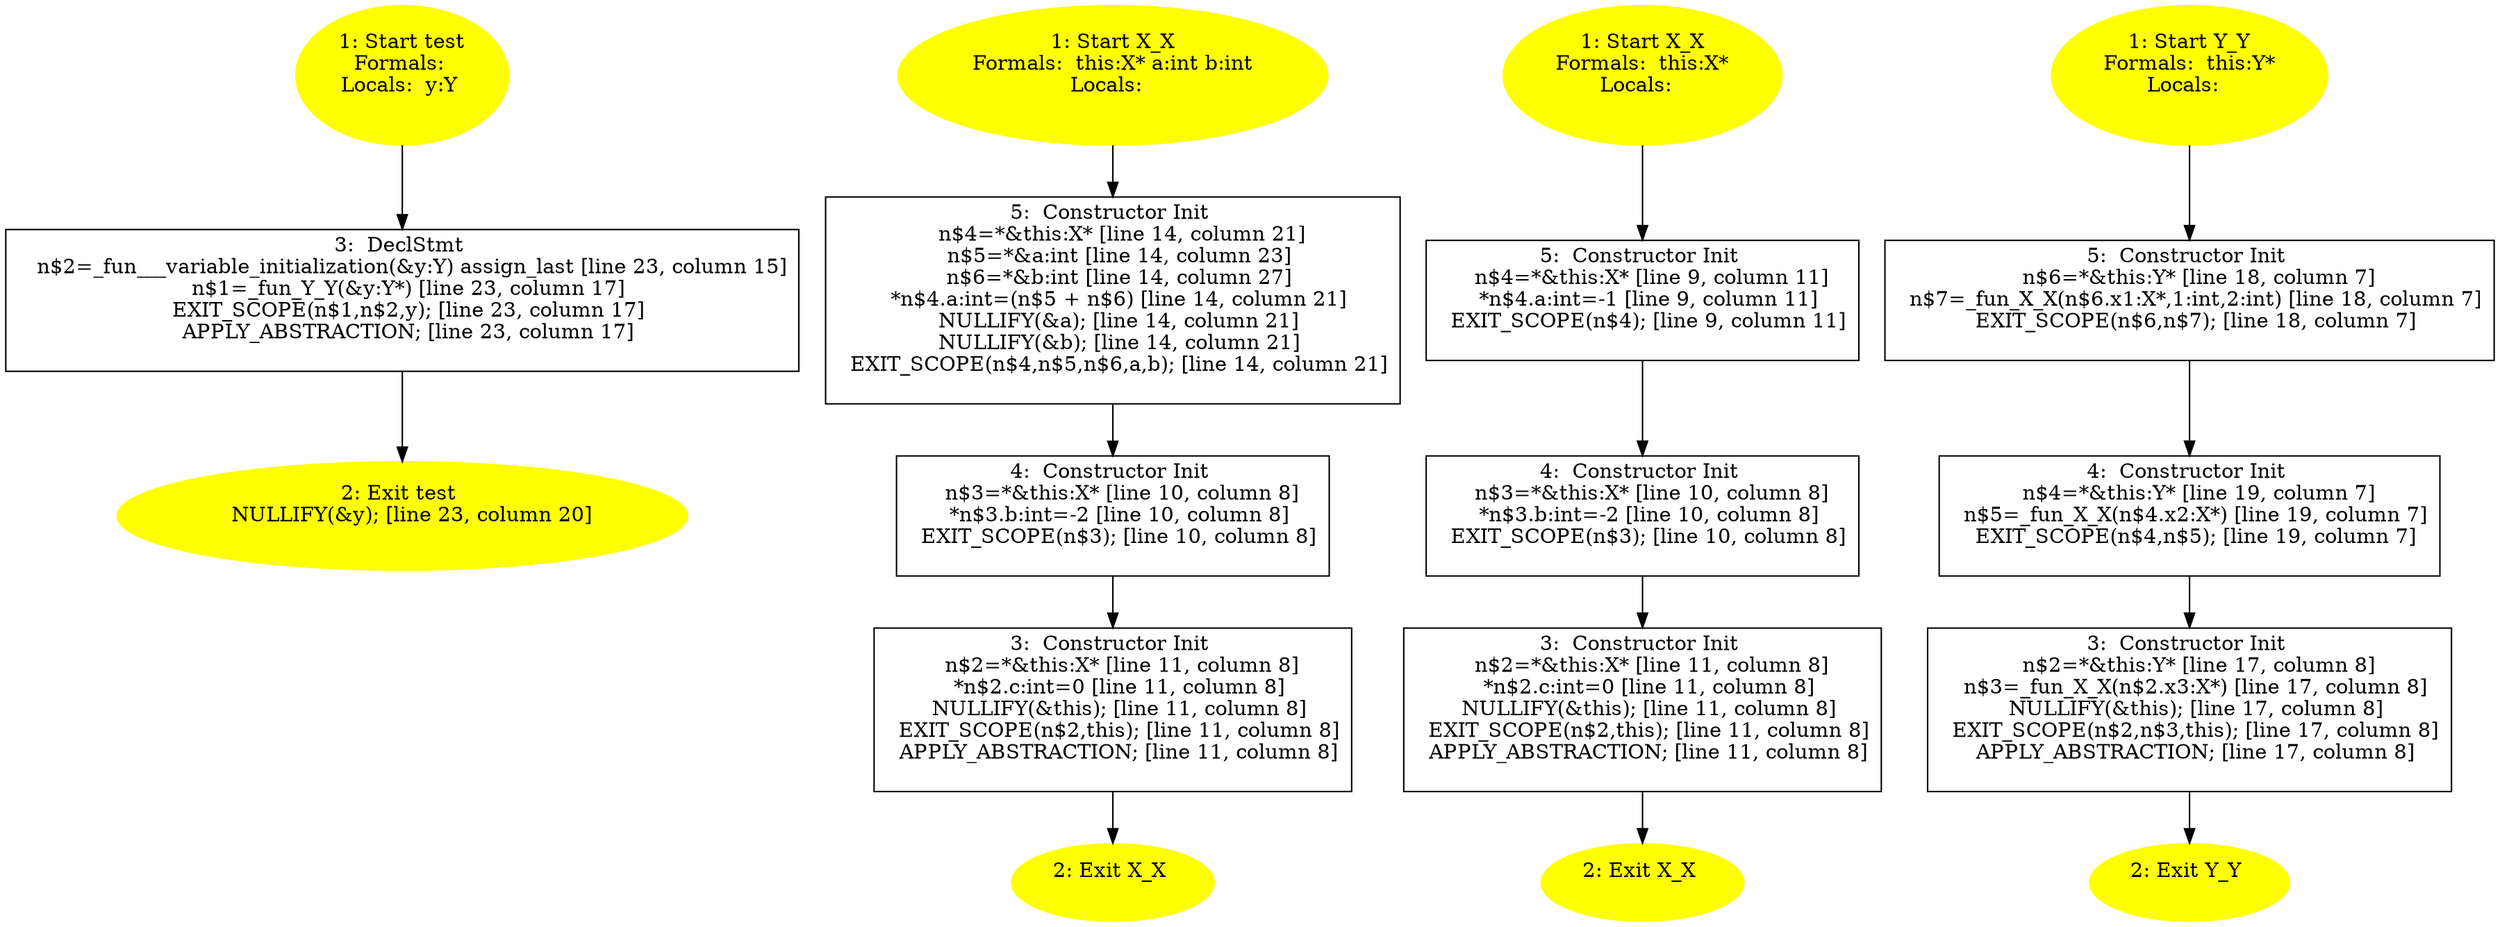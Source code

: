 /* @generated */
digraph cfg {
"test#18241244337164948030.afc14f193ad97442f67ac7183be789bc_1" [label="1: Start test\nFormals: \nLocals:  y:Y \n  " color=yellow style=filled]
	

	 "test#18241244337164948030.afc14f193ad97442f67ac7183be789bc_1" -> "test#18241244337164948030.afc14f193ad97442f67ac7183be789bc_3" ;
"test#18241244337164948030.afc14f193ad97442f67ac7183be789bc_2" [label="2: Exit test \n   NULLIFY(&y); [line 23, column 20]\n " color=yellow style=filled]
	

"test#18241244337164948030.afc14f193ad97442f67ac7183be789bc_3" [label="3:  DeclStmt \n   n$2=_fun___variable_initialization(&y:Y) assign_last [line 23, column 15]\n  n$1=_fun_Y_Y(&y:Y*) [line 23, column 17]\n  EXIT_SCOPE(n$1,n$2,y); [line 23, column 17]\n  APPLY_ABSTRACTION; [line 23, column 17]\n " shape="box"]
	

	 "test#18241244337164948030.afc14f193ad97442f67ac7183be789bc_3" -> "test#18241244337164948030.afc14f193ad97442f67ac7183be789bc_2" ;
"X#X#{14939599560045044604}.b28c8e2a1dd7783932fc838d8413f387_1" [label="1: Start X_X\nFormals:  this:X* a:int b:int\nLocals:  \n  " color=yellow style=filled]
	

	 "X#X#{14939599560045044604}.b28c8e2a1dd7783932fc838d8413f387_1" -> "X#X#{14939599560045044604}.b28c8e2a1dd7783932fc838d8413f387_5" ;
"X#X#{14939599560045044604}.b28c8e2a1dd7783932fc838d8413f387_2" [label="2: Exit X_X \n  " color=yellow style=filled]
	

"X#X#{14939599560045044604}.b28c8e2a1dd7783932fc838d8413f387_3" [label="3:  Constructor Init \n   n$2=*&this:X* [line 11, column 8]\n  *n$2.c:int=0 [line 11, column 8]\n  NULLIFY(&this); [line 11, column 8]\n  EXIT_SCOPE(n$2,this); [line 11, column 8]\n  APPLY_ABSTRACTION; [line 11, column 8]\n " shape="box"]
	

	 "X#X#{14939599560045044604}.b28c8e2a1dd7783932fc838d8413f387_3" -> "X#X#{14939599560045044604}.b28c8e2a1dd7783932fc838d8413f387_2" ;
"X#X#{14939599560045044604}.b28c8e2a1dd7783932fc838d8413f387_4" [label="4:  Constructor Init \n   n$3=*&this:X* [line 10, column 8]\n  *n$3.b:int=-2 [line 10, column 8]\n  EXIT_SCOPE(n$3); [line 10, column 8]\n " shape="box"]
	

	 "X#X#{14939599560045044604}.b28c8e2a1dd7783932fc838d8413f387_4" -> "X#X#{14939599560045044604}.b28c8e2a1dd7783932fc838d8413f387_3" ;
"X#X#{14939599560045044604}.b28c8e2a1dd7783932fc838d8413f387_5" [label="5:  Constructor Init \n   n$4=*&this:X* [line 14, column 21]\n  n$5=*&a:int [line 14, column 23]\n  n$6=*&b:int [line 14, column 27]\n  *n$4.a:int=(n$5 + n$6) [line 14, column 21]\n  NULLIFY(&a); [line 14, column 21]\n  NULLIFY(&b); [line 14, column 21]\n  EXIT_SCOPE(n$4,n$5,n$6,a,b); [line 14, column 21]\n " shape="box"]
	

	 "X#X#{14939599560045044604}.b28c8e2a1dd7783932fc838d8413f387_5" -> "X#X#{14939599560045044604}.b28c8e2a1dd7783932fc838d8413f387_4" ;
"X#X#{4951618003533511344}.a6c75b361b5e04dddb518f7e116a9ca2_1" [label="1: Start X_X\nFormals:  this:X*\nLocals:  \n  " color=yellow style=filled]
	

	 "X#X#{4951618003533511344}.a6c75b361b5e04dddb518f7e116a9ca2_1" -> "X#X#{4951618003533511344}.a6c75b361b5e04dddb518f7e116a9ca2_5" ;
"X#X#{4951618003533511344}.a6c75b361b5e04dddb518f7e116a9ca2_2" [label="2: Exit X_X \n  " color=yellow style=filled]
	

"X#X#{4951618003533511344}.a6c75b361b5e04dddb518f7e116a9ca2_3" [label="3:  Constructor Init \n   n$2=*&this:X* [line 11, column 8]\n  *n$2.c:int=0 [line 11, column 8]\n  NULLIFY(&this); [line 11, column 8]\n  EXIT_SCOPE(n$2,this); [line 11, column 8]\n  APPLY_ABSTRACTION; [line 11, column 8]\n " shape="box"]
	

	 "X#X#{4951618003533511344}.a6c75b361b5e04dddb518f7e116a9ca2_3" -> "X#X#{4951618003533511344}.a6c75b361b5e04dddb518f7e116a9ca2_2" ;
"X#X#{4951618003533511344}.a6c75b361b5e04dddb518f7e116a9ca2_4" [label="4:  Constructor Init \n   n$3=*&this:X* [line 10, column 8]\n  *n$3.b:int=-2 [line 10, column 8]\n  EXIT_SCOPE(n$3); [line 10, column 8]\n " shape="box"]
	

	 "X#X#{4951618003533511344}.a6c75b361b5e04dddb518f7e116a9ca2_4" -> "X#X#{4951618003533511344}.a6c75b361b5e04dddb518f7e116a9ca2_3" ;
"X#X#{4951618003533511344}.a6c75b361b5e04dddb518f7e116a9ca2_5" [label="5:  Constructor Init \n   n$4=*&this:X* [line 9, column 11]\n  *n$4.a:int=-1 [line 9, column 11]\n  EXIT_SCOPE(n$4); [line 9, column 11]\n " shape="box"]
	

	 "X#X#{4951618003533511344}.a6c75b361b5e04dddb518f7e116a9ca2_5" -> "X#X#{4951618003533511344}.a6c75b361b5e04dddb518f7e116a9ca2_4" ;
"Y#Y#{14898916407379161639}.007f922d3b4cc65335a37959ae6b89f8_1" [label="1: Start Y_Y\nFormals:  this:Y*\nLocals:  \n  " color=yellow style=filled]
	

	 "Y#Y#{14898916407379161639}.007f922d3b4cc65335a37959ae6b89f8_1" -> "Y#Y#{14898916407379161639}.007f922d3b4cc65335a37959ae6b89f8_5" ;
"Y#Y#{14898916407379161639}.007f922d3b4cc65335a37959ae6b89f8_2" [label="2: Exit Y_Y \n  " color=yellow style=filled]
	

"Y#Y#{14898916407379161639}.007f922d3b4cc65335a37959ae6b89f8_3" [label="3:  Constructor Init \n   n$2=*&this:Y* [line 17, column 8]\n  n$3=_fun_X_X(n$2.x3:X*) [line 17, column 8]\n  NULLIFY(&this); [line 17, column 8]\n  EXIT_SCOPE(n$2,n$3,this); [line 17, column 8]\n  APPLY_ABSTRACTION; [line 17, column 8]\n " shape="box"]
	

	 "Y#Y#{14898916407379161639}.007f922d3b4cc65335a37959ae6b89f8_3" -> "Y#Y#{14898916407379161639}.007f922d3b4cc65335a37959ae6b89f8_2" ;
"Y#Y#{14898916407379161639}.007f922d3b4cc65335a37959ae6b89f8_4" [label="4:  Constructor Init \n   n$4=*&this:Y* [line 19, column 7]\n  n$5=_fun_X_X(n$4.x2:X*) [line 19, column 7]\n  EXIT_SCOPE(n$4,n$5); [line 19, column 7]\n " shape="box"]
	

	 "Y#Y#{14898916407379161639}.007f922d3b4cc65335a37959ae6b89f8_4" -> "Y#Y#{14898916407379161639}.007f922d3b4cc65335a37959ae6b89f8_3" ;
"Y#Y#{14898916407379161639}.007f922d3b4cc65335a37959ae6b89f8_5" [label="5:  Constructor Init \n   n$6=*&this:Y* [line 18, column 7]\n  n$7=_fun_X_X(n$6.x1:X*,1:int,2:int) [line 18, column 7]\n  EXIT_SCOPE(n$6,n$7); [line 18, column 7]\n " shape="box"]
	

	 "Y#Y#{14898916407379161639}.007f922d3b4cc65335a37959ae6b89f8_5" -> "Y#Y#{14898916407379161639}.007f922d3b4cc65335a37959ae6b89f8_4" ;
}
